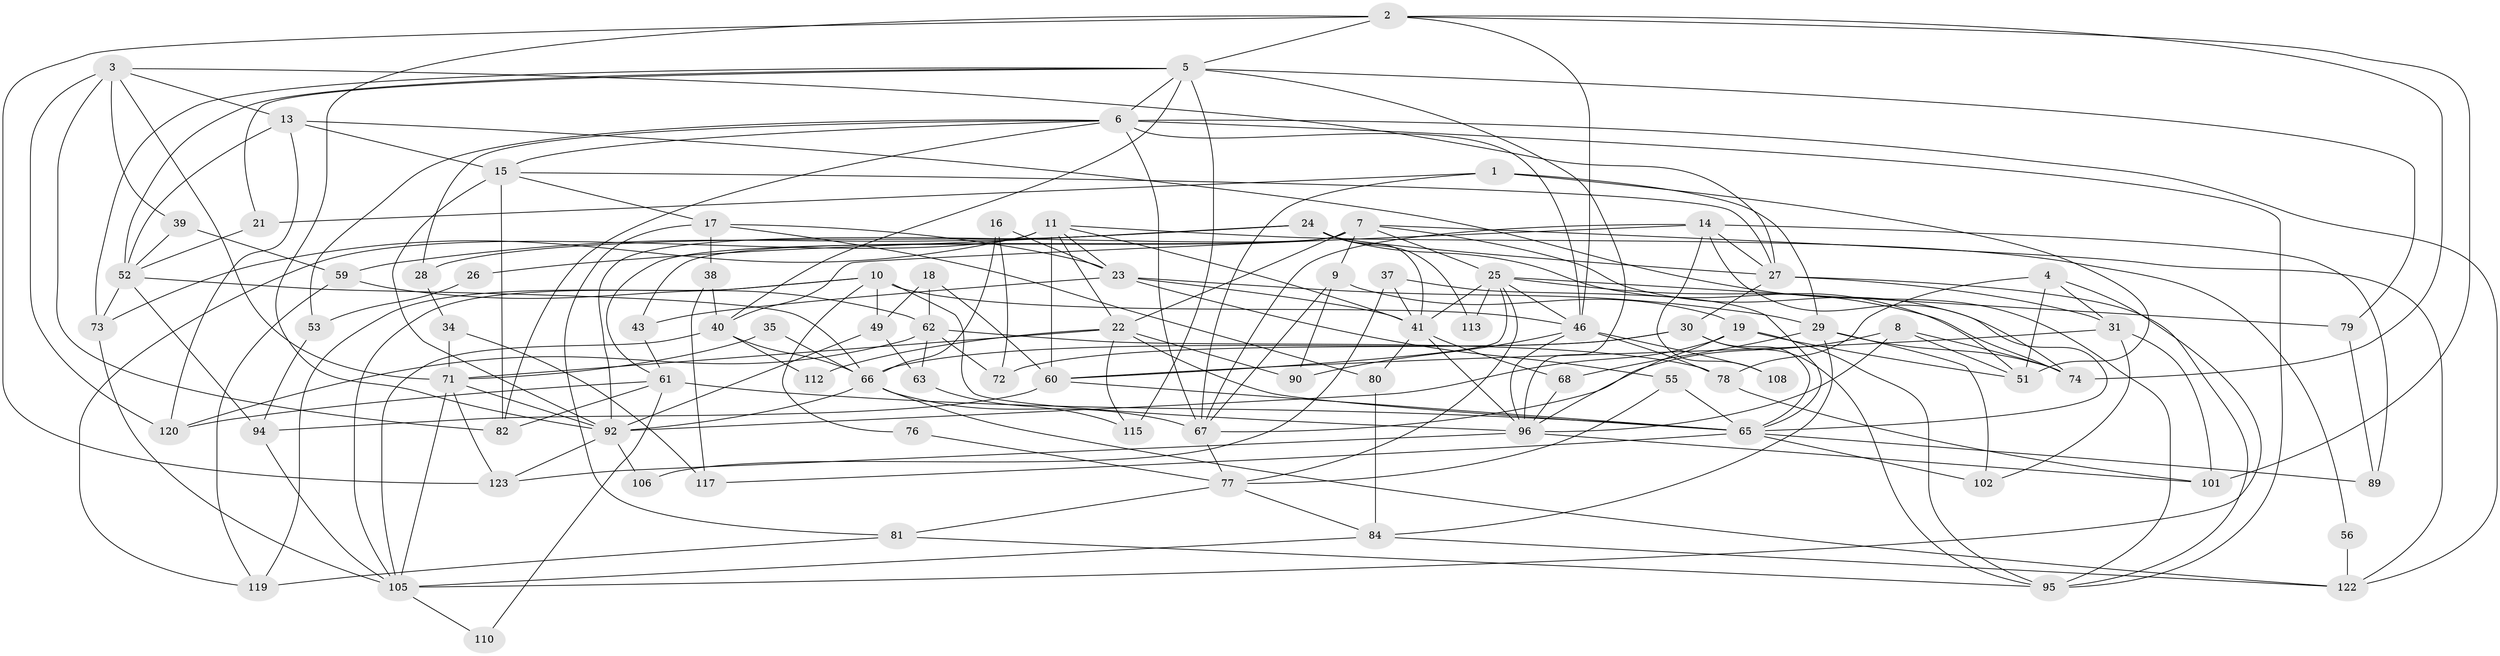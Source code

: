 // Generated by graph-tools (version 1.1) at 2025/52/02/27/25 19:52:07]
// undirected, 85 vertices, 204 edges
graph export_dot {
graph [start="1"]
  node [color=gray90,style=filled];
  1 [super="+12"];
  2 [super="+42"];
  3 [super="+48"];
  4 [super="+104"];
  5 [super="+125"];
  6 [super="+70"];
  7 [super="+20"];
  8 [super="+33"];
  9;
  10 [super="+45"];
  11 [super="+107"];
  13 [super="+36"];
  14 [super="+99"];
  15 [super="+44"];
  16;
  17 [super="+58"];
  18;
  19 [super="+121"];
  21;
  22 [super="+57"];
  23 [super="+116"];
  24 [super="+91"];
  25 [super="+50"];
  26;
  27 [super="+83"];
  28;
  29 [super="+47"];
  30 [super="+64"];
  31 [super="+32"];
  34;
  35;
  37;
  38;
  39;
  40 [super="+100"];
  41 [super="+69"];
  43;
  46 [super="+54"];
  49;
  51;
  52 [super="+85"];
  53;
  55;
  56;
  59;
  60 [super="+87"];
  61 [super="+93"];
  62 [super="+86"];
  63;
  65 [super="+124"];
  66 [super="+98"];
  67 [super="+75"];
  68;
  71 [super="+88"];
  72;
  73 [super="+114"];
  74;
  76;
  77;
  78 [super="+118"];
  79;
  80;
  81;
  82;
  84;
  89;
  90;
  92 [super="+97"];
  94;
  95 [super="+109"];
  96 [super="+103"];
  101;
  102;
  105 [super="+111"];
  106;
  108;
  110;
  112;
  113;
  115;
  117;
  119;
  120;
  122;
  123;
  1 -- 29;
  1 -- 51;
  1 -- 21;
  1 -- 67;
  2 -- 46;
  2 -- 101;
  2 -- 74;
  2 -- 123;
  2 -- 5;
  2 -- 92;
  3 -- 39;
  3 -- 82;
  3 -- 71;
  3 -- 120;
  3 -- 13;
  3 -- 27;
  4 -- 51 [weight=2];
  4 -- 78;
  4 -- 31;
  4 -- 105;
  5 -- 6;
  5 -- 79;
  5 -- 115;
  5 -- 96;
  5 -- 21;
  5 -- 73;
  5 -- 52;
  5 -- 40;
  6 -- 122;
  6 -- 28;
  6 -- 67;
  6 -- 82;
  6 -- 95;
  6 -- 46;
  6 -- 53;
  6 -- 15;
  7 -- 43;
  7 -- 9;
  7 -- 25;
  7 -- 65;
  7 -- 122;
  7 -- 92;
  7 -- 61;
  7 -- 22;
  8 -- 74;
  8 -- 67;
  8 -- 51;
  8 -- 96;
  9 -- 19;
  9 -- 90;
  9 -- 67;
  10 -- 49;
  10 -- 119;
  10 -- 76;
  10 -- 105;
  10 -- 46;
  10 -- 96;
  11 -- 119;
  11 -- 56;
  11 -- 73;
  11 -- 22;
  11 -- 23;
  11 -- 41;
  11 -- 60;
  13 -- 95;
  13 -- 120;
  13 -- 15;
  13 -- 52;
  14 -- 74;
  14 -- 40;
  14 -- 27;
  14 -- 67;
  14 -- 108;
  14 -- 89;
  15 -- 82;
  15 -- 27;
  15 -- 92;
  15 -- 17;
  16 -- 23;
  16 -- 72;
  16 -- 66;
  17 -- 80;
  17 -- 38;
  17 -- 81;
  17 -- 23;
  18 -- 49;
  18 -- 60;
  18 -- 62;
  19 -- 96;
  19 -- 51;
  19 -- 95;
  19 -- 92;
  21 -- 52;
  22 -- 65;
  22 -- 115;
  22 -- 90;
  22 -- 71 [weight=2];
  22 -- 112;
  23 -- 55;
  23 -- 41;
  23 -- 43;
  23 -- 29 [weight=2];
  24 -- 59;
  24 -- 26 [weight=2];
  24 -- 113;
  24 -- 51;
  24 -- 41;
  24 -- 28;
  24 -- 27;
  25 -- 74 [weight=2];
  25 -- 60;
  25 -- 79;
  25 -- 113;
  25 -- 77;
  25 -- 46;
  25 -- 41;
  26 -- 53;
  27 -- 31;
  27 -- 95;
  27 -- 30;
  28 -- 34;
  29 -- 102;
  29 -- 84;
  29 -- 68;
  29 -- 74;
  30 -- 72;
  30 -- 95;
  30 -- 66;
  30 -- 65;
  31 -- 60;
  31 -- 101;
  31 -- 102;
  34 -- 71;
  34 -- 117;
  35 -- 71;
  35 -- 66;
  37 -- 65;
  37 -- 41;
  37 -- 106;
  38 -- 117;
  38 -- 40;
  39 -- 59;
  39 -- 52;
  40 -- 66;
  40 -- 105;
  40 -- 112;
  41 -- 68;
  41 -- 96;
  41 -- 80;
  43 -- 61;
  46 -- 78;
  46 -- 108;
  46 -- 90;
  46 -- 96;
  49 -- 63;
  49 -- 92;
  52 -- 73;
  52 -- 66;
  52 -- 94;
  53 -- 94;
  55 -- 77;
  55 -- 65;
  56 -- 122;
  59 -- 62;
  59 -- 119;
  60 -- 65;
  60 -- 94;
  61 -- 82;
  61 -- 110;
  61 -- 120;
  61 -- 65;
  62 -- 63 [weight=2];
  62 -- 120;
  62 -- 72;
  62 -- 78;
  63 -- 115;
  65 -- 102;
  65 -- 117;
  65 -- 89;
  66 -- 122;
  66 -- 67;
  66 -- 92;
  67 -- 77;
  68 -- 96;
  71 -- 92;
  71 -- 105;
  71 -- 123;
  73 -- 105;
  76 -- 77;
  77 -- 81;
  77 -- 84;
  78 -- 101;
  79 -- 89;
  80 -- 84;
  81 -- 119;
  81 -- 95;
  84 -- 122;
  84 -- 105;
  92 -- 106;
  92 -- 123;
  94 -- 105;
  96 -- 123;
  96 -- 101;
  105 -- 110;
}
